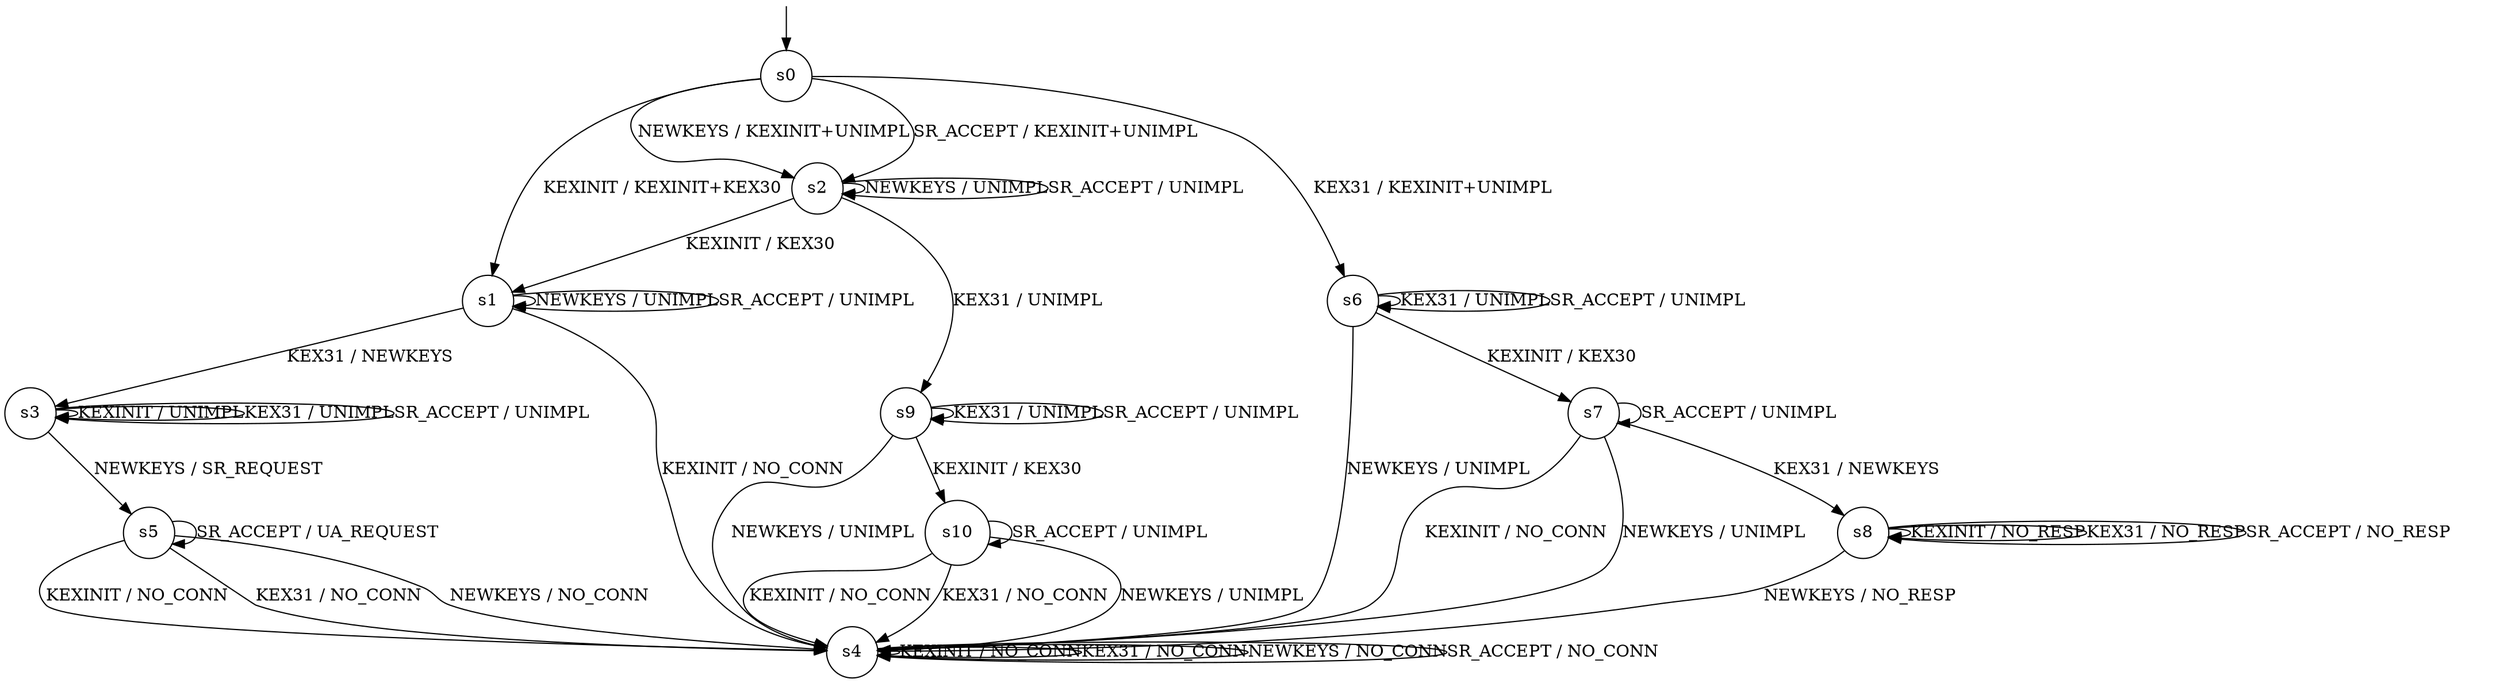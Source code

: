 digraph g {

	s0 [shape="circle" label="s0"];
	s1 [shape="circle" label="s1"];
	s2 [shape="circle" label="s2"];
	s3 [shape="circle" label="s3"];
	s4 [shape="circle" label="s4"];
	s5 [shape="circle" label="s5"];
	s6 [shape="circle" label="s6"];
	s7 [shape="circle" label="s7"];
	s8 [shape="circle" label="s8"];
	s9 [shape="circle" label="s9"];
	s10 [shape="circle" label="s10"];
	s0 -> s1 [label="KEXINIT / KEXINIT+KEX30"];
	s0 -> s6 [label="KEX31 / KEXINIT+UNIMPL"];
	s0 -> s2 [label="NEWKEYS / KEXINIT+UNIMPL"];
	s0 -> s2 [label="SR_ACCEPT / KEXINIT+UNIMPL"];
	s1 -> s4 [label="KEXINIT / NO_CONN"];
	s1 -> s3 [label="KEX31 / NEWKEYS"];
	s1 -> s1 [label="NEWKEYS / UNIMPL"];
	s1 -> s1 [label="SR_ACCEPT / UNIMPL"];
	s2 -> s1 [label="KEXINIT / KEX30"];
	s2 -> s9 [label="KEX31 / UNIMPL"];
	s2 -> s2 [label="NEWKEYS / UNIMPL"];
	s2 -> s2 [label="SR_ACCEPT / UNIMPL"];
	s3 -> s3 [label="KEXINIT / UNIMPL"];
	s3 -> s3 [label="KEX31 / UNIMPL"];
	s3 -> s5 [label="NEWKEYS / SR_REQUEST"];
	s3 -> s3 [label="SR_ACCEPT / UNIMPL"];
	s4 -> s4 [label="KEXINIT / NO_CONN"];
	s4 -> s4 [label="KEX31 / NO_CONN"];
	s4 -> s4 [label="NEWKEYS / NO_CONN"];
	s4 -> s4 [label="SR_ACCEPT / NO_CONN"];
	s5 -> s4 [label="KEXINIT / NO_CONN"];
	s5 -> s4 [label="KEX31 / NO_CONN"];
	s5 -> s4 [label="NEWKEYS / NO_CONN"];
	s5 -> s5 [label="SR_ACCEPT / UA_REQUEST"];
	s6 -> s7 [label="KEXINIT / KEX30"];
	s6 -> s6 [label="KEX31 / UNIMPL"];
	s6 -> s4 [label="NEWKEYS / UNIMPL"];
	s6 -> s6 [label="SR_ACCEPT / UNIMPL"];
	s7 -> s4 [label="KEXINIT / NO_CONN"];
	s7 -> s8 [label="KEX31 / NEWKEYS"];
	s7 -> s4 [label="NEWKEYS / UNIMPL"];
	s7 -> s7 [label="SR_ACCEPT / UNIMPL"];
	s8 -> s8 [label="KEXINIT / NO_RESP"];
	s8 -> s8 [label="KEX31 / NO_RESP"];
	s8 -> s4 [label="NEWKEYS / NO_RESP"];
	s8 -> s8 [label="SR_ACCEPT / NO_RESP"];
	s9 -> s10 [label="KEXINIT / KEX30"];
	s9 -> s9 [label="KEX31 / UNIMPL"];
	s9 -> s4 [label="NEWKEYS / UNIMPL"];
	s9 -> s9 [label="SR_ACCEPT / UNIMPL"];
	s10 -> s4 [label="KEXINIT / NO_CONN"];
	s10 -> s4 [label="KEX31 / NO_CONN"];
	s10 -> s4 [label="NEWKEYS / UNIMPL"];
	s10 -> s10 [label="SR_ACCEPT / UNIMPL"];

__start0 [label="" shape="none" width="0" height="0"];
__start0 -> s0;

}
